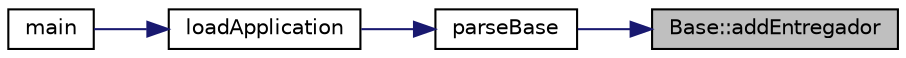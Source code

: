 digraph "Base::addEntregador"
{
 // LATEX_PDF_SIZE
  edge [fontname="Helvetica",fontsize="10",labelfontname="Helvetica",labelfontsize="10"];
  node [fontname="Helvetica",fontsize="10",shape=record];
  rankdir="RL";
  Node1 [label="Base::addEntregador",height=0.2,width=0.4,color="black", fillcolor="grey75", style="filled", fontcolor="black",tooltip="Adder de um entregador."];
  Node1 -> Node2 [dir="back",color="midnightblue",fontsize="10",style="solid",fontname="Helvetica"];
  Node2 [label="parseBase",height=0.2,width=0.4,color="black", fillcolor="white", style="filled",URL="$_utils_8h.html#a0833212aa0bf987974952ffb9d824b23",tooltip="Processa informacao de modo a criar uma base da empresa."];
  Node2 -> Node3 [dir="back",color="midnightblue",fontsize="10",style="solid",fontname="Helvetica"];
  Node3 [label="loadApplication",height=0.2,width=0.4,color="black", fillcolor="white", style="filled",URL="$_utils_8h.html#af0caa6c9a77bc1c9733089c4126ee930",tooltip="Carrega a aplicacao lendo a info necessaria de documentos de texto."];
  Node3 -> Node4 [dir="back",color="midnightblue",fontsize="10",style="solid",fontname="Helvetica"];
  Node4 [label="main",height=0.2,width=0.4,color="black", fillcolor="white", style="filled",URL="$main_8cpp.html#ae66f6b31b5ad750f1fe042a706a4e3d4",tooltip=" "];
}
